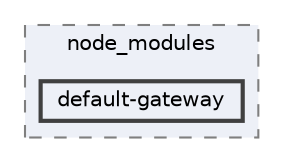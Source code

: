 digraph "pkiclassroomrescheduler/src/main/frontend/node_modules/default-gateway"
{
 // LATEX_PDF_SIZE
  bgcolor="transparent";
  edge [fontname=Helvetica,fontsize=10,labelfontname=Helvetica,labelfontsize=10];
  node [fontname=Helvetica,fontsize=10,shape=box,height=0.2,width=0.4];
  compound=true
  subgraph clusterdir_72953eda66ccb3a2722c28e1c3e6c23b {
    graph [ bgcolor="#edf0f7", pencolor="grey50", label="node_modules", fontname=Helvetica,fontsize=10 style="filled,dashed", URL="dir_72953eda66ccb3a2722c28e1c3e6c23b.html",tooltip=""]
  dir_dd08c6a312814c586db4598fc16b0f37 [label="default-gateway", fillcolor="#edf0f7", color="grey25", style="filled,bold", URL="dir_dd08c6a312814c586db4598fc16b0f37.html",tooltip=""];
  }
}
